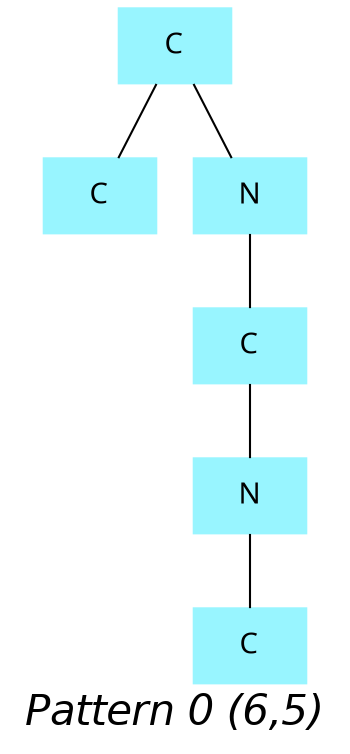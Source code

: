 graph "result" {
graph [fontname="Helvetica-Oblique", fontsize=20, dpi=100,
ratio="compress",
label="Pattern 0 (6,5)", size="3,5.400000" ];
node [shape=box, sides=4, color=cadetblue1, style=filled, fontname="Helvetica-Outline" ];
0[ label="C" ];
1[ label="C" ];
2[ label="N" ];
3[ label="C" ];
4[ label="N" ];
5[ label="C" ];
0 -- 1;
0 -- 2;
2 -- 3;
3 -- 4;
4 -- 5;
}
